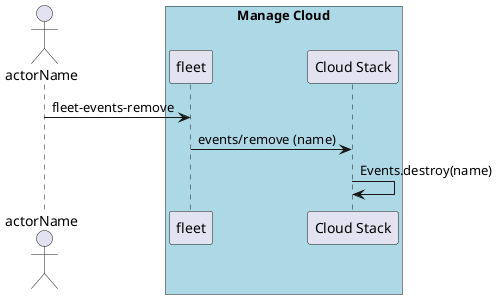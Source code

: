 @startuml
Actor "actorName" as A

box "Manage Cloud" #lightblue
participant "fleet" as S
A -> S : fleet-events-remove
participant "Cloud Stack" as CS
S -> CS : events/remove (name)
CS -> CS : Events.destroy(name)
end box
@enduml
